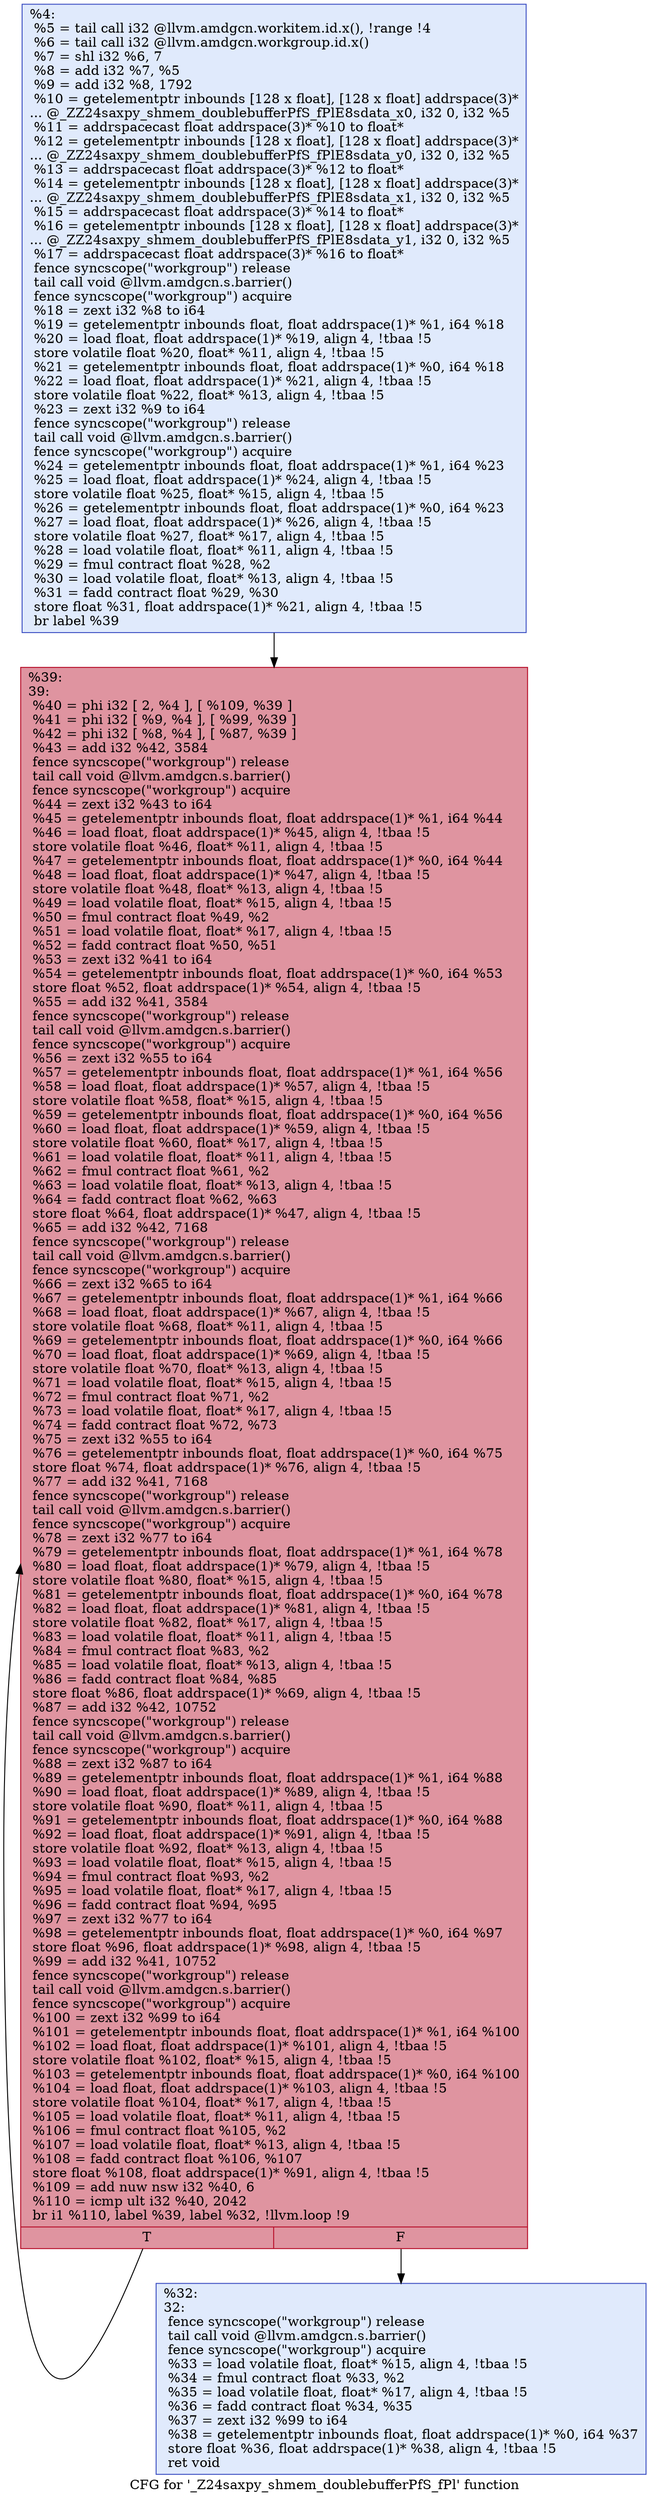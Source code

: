 digraph "CFG for '_Z24saxpy_shmem_doublebufferPfS_fPl' function" {
	label="CFG for '_Z24saxpy_shmem_doublebufferPfS_fPl' function";

	Node0x50c6bf0 [shape=record,color="#3d50c3ff", style=filled, fillcolor="#b9d0f970",label="{%4:\l  %5 = tail call i32 @llvm.amdgcn.workitem.id.x(), !range !4\l  %6 = tail call i32 @llvm.amdgcn.workgroup.id.x()\l  %7 = shl i32 %6, 7\l  %8 = add i32 %7, %5\l  %9 = add i32 %8, 1792\l  %10 = getelementptr inbounds [128 x float], [128 x float] addrspace(3)*\l... @_ZZ24saxpy_shmem_doublebufferPfS_fPlE8sdata_x0, i32 0, i32 %5\l  %11 = addrspacecast float addrspace(3)* %10 to float*\l  %12 = getelementptr inbounds [128 x float], [128 x float] addrspace(3)*\l... @_ZZ24saxpy_shmem_doublebufferPfS_fPlE8sdata_y0, i32 0, i32 %5\l  %13 = addrspacecast float addrspace(3)* %12 to float*\l  %14 = getelementptr inbounds [128 x float], [128 x float] addrspace(3)*\l... @_ZZ24saxpy_shmem_doublebufferPfS_fPlE8sdata_x1, i32 0, i32 %5\l  %15 = addrspacecast float addrspace(3)* %14 to float*\l  %16 = getelementptr inbounds [128 x float], [128 x float] addrspace(3)*\l... @_ZZ24saxpy_shmem_doublebufferPfS_fPlE8sdata_y1, i32 0, i32 %5\l  %17 = addrspacecast float addrspace(3)* %16 to float*\l  fence syncscope(\"workgroup\") release\l  tail call void @llvm.amdgcn.s.barrier()\l  fence syncscope(\"workgroup\") acquire\l  %18 = zext i32 %8 to i64\l  %19 = getelementptr inbounds float, float addrspace(1)* %1, i64 %18\l  %20 = load float, float addrspace(1)* %19, align 4, !tbaa !5\l  store volatile float %20, float* %11, align 4, !tbaa !5\l  %21 = getelementptr inbounds float, float addrspace(1)* %0, i64 %18\l  %22 = load float, float addrspace(1)* %21, align 4, !tbaa !5\l  store volatile float %22, float* %13, align 4, !tbaa !5\l  %23 = zext i32 %9 to i64\l  fence syncscope(\"workgroup\") release\l  tail call void @llvm.amdgcn.s.barrier()\l  fence syncscope(\"workgroup\") acquire\l  %24 = getelementptr inbounds float, float addrspace(1)* %1, i64 %23\l  %25 = load float, float addrspace(1)* %24, align 4, !tbaa !5\l  store volatile float %25, float* %15, align 4, !tbaa !5\l  %26 = getelementptr inbounds float, float addrspace(1)* %0, i64 %23\l  %27 = load float, float addrspace(1)* %26, align 4, !tbaa !5\l  store volatile float %27, float* %17, align 4, !tbaa !5\l  %28 = load volatile float, float* %11, align 4, !tbaa !5\l  %29 = fmul contract float %28, %2\l  %30 = load volatile float, float* %13, align 4, !tbaa !5\l  %31 = fadd contract float %29, %30\l  store float %31, float addrspace(1)* %21, align 4, !tbaa !5\l  br label %39\l}"];
	Node0x50c6bf0 -> Node0x50ca010;
	Node0x50ca0d0 [shape=record,color="#3d50c3ff", style=filled, fillcolor="#b9d0f970",label="{%32:\l32:                                               \l  fence syncscope(\"workgroup\") release\l  tail call void @llvm.amdgcn.s.barrier()\l  fence syncscope(\"workgroup\") acquire\l  %33 = load volatile float, float* %15, align 4, !tbaa !5\l  %34 = fmul contract float %33, %2\l  %35 = load volatile float, float* %17, align 4, !tbaa !5\l  %36 = fadd contract float %34, %35\l  %37 = zext i32 %99 to i64\l  %38 = getelementptr inbounds float, float addrspace(1)* %0, i64 %37\l  store float %36, float addrspace(1)* %38, align 4, !tbaa !5\l  ret void\l}"];
	Node0x50ca010 [shape=record,color="#b70d28ff", style=filled, fillcolor="#b70d2870",label="{%39:\l39:                                               \l  %40 = phi i32 [ 2, %4 ], [ %109, %39 ]\l  %41 = phi i32 [ %9, %4 ], [ %99, %39 ]\l  %42 = phi i32 [ %8, %4 ], [ %87, %39 ]\l  %43 = add i32 %42, 3584\l  fence syncscope(\"workgroup\") release\l  tail call void @llvm.amdgcn.s.barrier()\l  fence syncscope(\"workgroup\") acquire\l  %44 = zext i32 %43 to i64\l  %45 = getelementptr inbounds float, float addrspace(1)* %1, i64 %44\l  %46 = load float, float addrspace(1)* %45, align 4, !tbaa !5\l  store volatile float %46, float* %11, align 4, !tbaa !5\l  %47 = getelementptr inbounds float, float addrspace(1)* %0, i64 %44\l  %48 = load float, float addrspace(1)* %47, align 4, !tbaa !5\l  store volatile float %48, float* %13, align 4, !tbaa !5\l  %49 = load volatile float, float* %15, align 4, !tbaa !5\l  %50 = fmul contract float %49, %2\l  %51 = load volatile float, float* %17, align 4, !tbaa !5\l  %52 = fadd contract float %50, %51\l  %53 = zext i32 %41 to i64\l  %54 = getelementptr inbounds float, float addrspace(1)* %0, i64 %53\l  store float %52, float addrspace(1)* %54, align 4, !tbaa !5\l  %55 = add i32 %41, 3584\l  fence syncscope(\"workgroup\") release\l  tail call void @llvm.amdgcn.s.barrier()\l  fence syncscope(\"workgroup\") acquire\l  %56 = zext i32 %55 to i64\l  %57 = getelementptr inbounds float, float addrspace(1)* %1, i64 %56\l  %58 = load float, float addrspace(1)* %57, align 4, !tbaa !5\l  store volatile float %58, float* %15, align 4, !tbaa !5\l  %59 = getelementptr inbounds float, float addrspace(1)* %0, i64 %56\l  %60 = load float, float addrspace(1)* %59, align 4, !tbaa !5\l  store volatile float %60, float* %17, align 4, !tbaa !5\l  %61 = load volatile float, float* %11, align 4, !tbaa !5\l  %62 = fmul contract float %61, %2\l  %63 = load volatile float, float* %13, align 4, !tbaa !5\l  %64 = fadd contract float %62, %63\l  store float %64, float addrspace(1)* %47, align 4, !tbaa !5\l  %65 = add i32 %42, 7168\l  fence syncscope(\"workgroup\") release\l  tail call void @llvm.amdgcn.s.barrier()\l  fence syncscope(\"workgroup\") acquire\l  %66 = zext i32 %65 to i64\l  %67 = getelementptr inbounds float, float addrspace(1)* %1, i64 %66\l  %68 = load float, float addrspace(1)* %67, align 4, !tbaa !5\l  store volatile float %68, float* %11, align 4, !tbaa !5\l  %69 = getelementptr inbounds float, float addrspace(1)* %0, i64 %66\l  %70 = load float, float addrspace(1)* %69, align 4, !tbaa !5\l  store volatile float %70, float* %13, align 4, !tbaa !5\l  %71 = load volatile float, float* %15, align 4, !tbaa !5\l  %72 = fmul contract float %71, %2\l  %73 = load volatile float, float* %17, align 4, !tbaa !5\l  %74 = fadd contract float %72, %73\l  %75 = zext i32 %55 to i64\l  %76 = getelementptr inbounds float, float addrspace(1)* %0, i64 %75\l  store float %74, float addrspace(1)* %76, align 4, !tbaa !5\l  %77 = add i32 %41, 7168\l  fence syncscope(\"workgroup\") release\l  tail call void @llvm.amdgcn.s.barrier()\l  fence syncscope(\"workgroup\") acquire\l  %78 = zext i32 %77 to i64\l  %79 = getelementptr inbounds float, float addrspace(1)* %1, i64 %78\l  %80 = load float, float addrspace(1)* %79, align 4, !tbaa !5\l  store volatile float %80, float* %15, align 4, !tbaa !5\l  %81 = getelementptr inbounds float, float addrspace(1)* %0, i64 %78\l  %82 = load float, float addrspace(1)* %81, align 4, !tbaa !5\l  store volatile float %82, float* %17, align 4, !tbaa !5\l  %83 = load volatile float, float* %11, align 4, !tbaa !5\l  %84 = fmul contract float %83, %2\l  %85 = load volatile float, float* %13, align 4, !tbaa !5\l  %86 = fadd contract float %84, %85\l  store float %86, float addrspace(1)* %69, align 4, !tbaa !5\l  %87 = add i32 %42, 10752\l  fence syncscope(\"workgroup\") release\l  tail call void @llvm.amdgcn.s.barrier()\l  fence syncscope(\"workgroup\") acquire\l  %88 = zext i32 %87 to i64\l  %89 = getelementptr inbounds float, float addrspace(1)* %1, i64 %88\l  %90 = load float, float addrspace(1)* %89, align 4, !tbaa !5\l  store volatile float %90, float* %11, align 4, !tbaa !5\l  %91 = getelementptr inbounds float, float addrspace(1)* %0, i64 %88\l  %92 = load float, float addrspace(1)* %91, align 4, !tbaa !5\l  store volatile float %92, float* %13, align 4, !tbaa !5\l  %93 = load volatile float, float* %15, align 4, !tbaa !5\l  %94 = fmul contract float %93, %2\l  %95 = load volatile float, float* %17, align 4, !tbaa !5\l  %96 = fadd contract float %94, %95\l  %97 = zext i32 %77 to i64\l  %98 = getelementptr inbounds float, float addrspace(1)* %0, i64 %97\l  store float %96, float addrspace(1)* %98, align 4, !tbaa !5\l  %99 = add i32 %41, 10752\l  fence syncscope(\"workgroup\") release\l  tail call void @llvm.amdgcn.s.barrier()\l  fence syncscope(\"workgroup\") acquire\l  %100 = zext i32 %99 to i64\l  %101 = getelementptr inbounds float, float addrspace(1)* %1, i64 %100\l  %102 = load float, float addrspace(1)* %101, align 4, !tbaa !5\l  store volatile float %102, float* %15, align 4, !tbaa !5\l  %103 = getelementptr inbounds float, float addrspace(1)* %0, i64 %100\l  %104 = load float, float addrspace(1)* %103, align 4, !tbaa !5\l  store volatile float %104, float* %17, align 4, !tbaa !5\l  %105 = load volatile float, float* %11, align 4, !tbaa !5\l  %106 = fmul contract float %105, %2\l  %107 = load volatile float, float* %13, align 4, !tbaa !5\l  %108 = fadd contract float %106, %107\l  store float %108, float addrspace(1)* %91, align 4, !tbaa !5\l  %109 = add nuw nsw i32 %40, 6\l  %110 = icmp ult i32 %40, 2042\l  br i1 %110, label %39, label %32, !llvm.loop !9\l|{<s0>T|<s1>F}}"];
	Node0x50ca010:s0 -> Node0x50ca010;
	Node0x50ca010:s1 -> Node0x50ca0d0;
}
